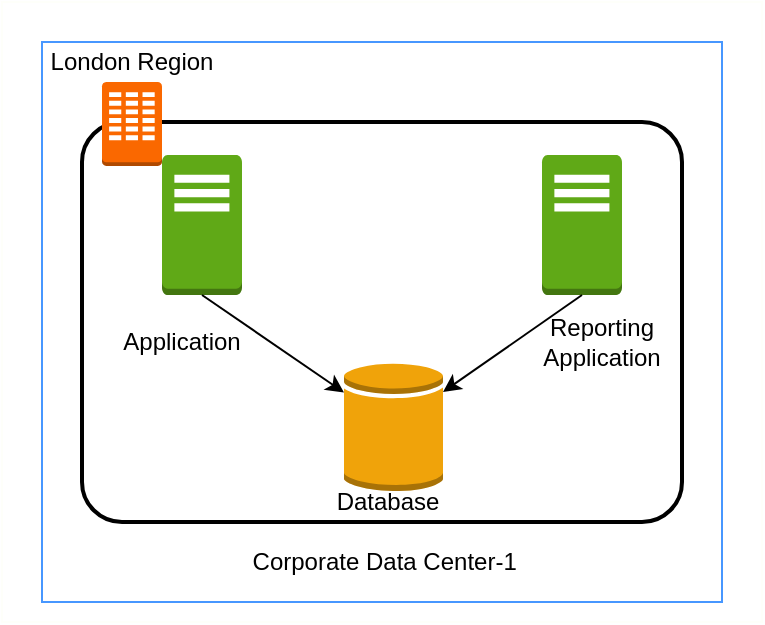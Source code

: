 <mxfile version="12.9.9" type="device"><diagram id="hDxXO6iOMIL-5xqhMEGv" name="Page-1"><mxGraphModel dx="1055" dy="808" grid="1" gridSize="10" guides="1" tooltips="1" connect="1" arrows="1" fold="1" page="1" pageScale="1" pageWidth="1654" pageHeight="1169" math="0" shadow="0"><root><mxCell id="0"/><mxCell id="1" parent="0"/><mxCell id="tN5nA3WL4YfsWlEtoYz9-1" value="" style="rounded=0;whiteSpace=wrap;html=1;strokeColor=#FEFFFA;" parent="1" vertex="1"><mxGeometry x="430" y="250" width="380" height="310" as="geometry"/></mxCell><mxCell id="9zoq24ZybqTwHp-O39qH-1" value="" style="rounded=0;whiteSpace=wrap;html=1;strokeColor=#4797FF;" parent="1" vertex="1"><mxGeometry x="450" y="270" width="340" height="280" as="geometry"/></mxCell><mxCell id="dw6nqkBZ1YS4ut-iXJ5j-1" value="" style="rounded=1;arcSize=10;dashed=0;fillColor=none;gradientColor=none;strokeWidth=2;" parent="1" vertex="1"><mxGeometry x="470" y="310" width="300" height="200" as="geometry"/></mxCell><mxCell id="dw6nqkBZ1YS4ut-iXJ5j-2" value="" style="dashed=0;html=1;shape=mxgraph.aws3.corporate_data_center;fillColor=#fa6800;dashed=0;strokeColor=#C73500;fontColor=#ffffff;" parent="1" vertex="1"><mxGeometry x="480" y="290" width="30" height="42" as="geometry"/></mxCell><mxCell id="dw6nqkBZ1YS4ut-iXJ5j-3" value="Corporate Data Center-1&amp;nbsp;" style="text;html=1;strokeColor=none;fillColor=none;align=center;verticalAlign=middle;whiteSpace=wrap;rounded=0;" parent="1" vertex="1"><mxGeometry x="552.75" y="520" width="140" height="20" as="geometry"/></mxCell><mxCell id="dw6nqkBZ1YS4ut-iXJ5j-4" value="" style="outlineConnect=0;dashed=0;verticalLabelPosition=bottom;verticalAlign=top;align=center;html=1;shape=mxgraph.aws3.traditional_server;fillColor=#60a917;strokeColor=#2D7600;fontColor=#ffffff;" parent="1" vertex="1"><mxGeometry x="510" y="326.5" width="40" height="70" as="geometry"/></mxCell><mxCell id="dw6nqkBZ1YS4ut-iXJ5j-6" value="Application" style="text;html=1;strokeColor=none;fillColor=none;align=center;verticalAlign=middle;whiteSpace=wrap;rounded=0;" parent="1" vertex="1"><mxGeometry x="500" y="410" width="40" height="20" as="geometry"/></mxCell><mxCell id="9zoq24ZybqTwHp-O39qH-2" value="London Region" style="text;html=1;strokeColor=none;fillColor=none;align=center;verticalAlign=middle;whiteSpace=wrap;rounded=0;" parent="1" vertex="1"><mxGeometry x="450" y="270" width="90" height="20" as="geometry"/></mxCell><mxCell id="wpJuqS5PjstdzSkksE78-2" value="" style="outlineConnect=0;dashed=0;verticalLabelPosition=bottom;verticalAlign=top;align=center;html=1;shape=mxgraph.aws3.generic_database;fillColor=#f0a30a;strokeColor=#BD7000;fontColor=#ffffff;" parent="1" vertex="1"><mxGeometry x="601" y="430" width="49.5" height="64.5" as="geometry"/></mxCell><mxCell id="wpJuqS5PjstdzSkksE78-3" value="" style="endArrow=classic;html=1;exitX=0.5;exitY=1;exitDx=0;exitDy=0;exitPerimeter=0;" parent="1" source="dw6nqkBZ1YS4ut-iXJ5j-4" target="wpJuqS5PjstdzSkksE78-2" edge="1"><mxGeometry width="50" height="50" relative="1" as="geometry"><mxPoint x="540" y="420" as="sourcePoint"/><mxPoint x="590" y="370" as="targetPoint"/></mxGeometry></mxCell><mxCell id="wpJuqS5PjstdzSkksE78-4" value="Database" style="text;html=1;strokeColor=none;fillColor=none;align=center;verticalAlign=middle;whiteSpace=wrap;rounded=0;" parent="1" vertex="1"><mxGeometry x="602.75" y="490" width="40" height="20" as="geometry"/></mxCell><mxCell id="wpJuqS5PjstdzSkksE78-28" value="" style="outlineConnect=0;dashed=0;verticalLabelPosition=bottom;verticalAlign=top;align=center;html=1;shape=mxgraph.aws3.traditional_server;fillColor=#60a917;strokeColor=#2D7600;fontColor=#ffffff;" parent="1" vertex="1"><mxGeometry x="700" y="326.5" width="40" height="70" as="geometry"/></mxCell><mxCell id="wpJuqS5PjstdzSkksE78-31" value="" style="endArrow=classic;html=1;exitX=0.5;exitY=1;exitDx=0;exitDy=0;exitPerimeter=0;" parent="1" source="wpJuqS5PjstdzSkksE78-28" target="wpJuqS5PjstdzSkksE78-2" edge="1"><mxGeometry width="50" height="50" relative="1" as="geometry"><mxPoint x="540" y="406.5" as="sourcePoint"/><mxPoint x="600" y="453.049" as="targetPoint"/></mxGeometry></mxCell><mxCell id="wpJuqS5PjstdzSkksE78-32" value="Reporting Application" style="text;html=1;strokeColor=none;fillColor=none;align=center;verticalAlign=middle;whiteSpace=wrap;rounded=0;" parent="1" vertex="1"><mxGeometry x="710" y="410" width="40" height="20" as="geometry"/></mxCell></root></mxGraphModel></diagram></mxfile>